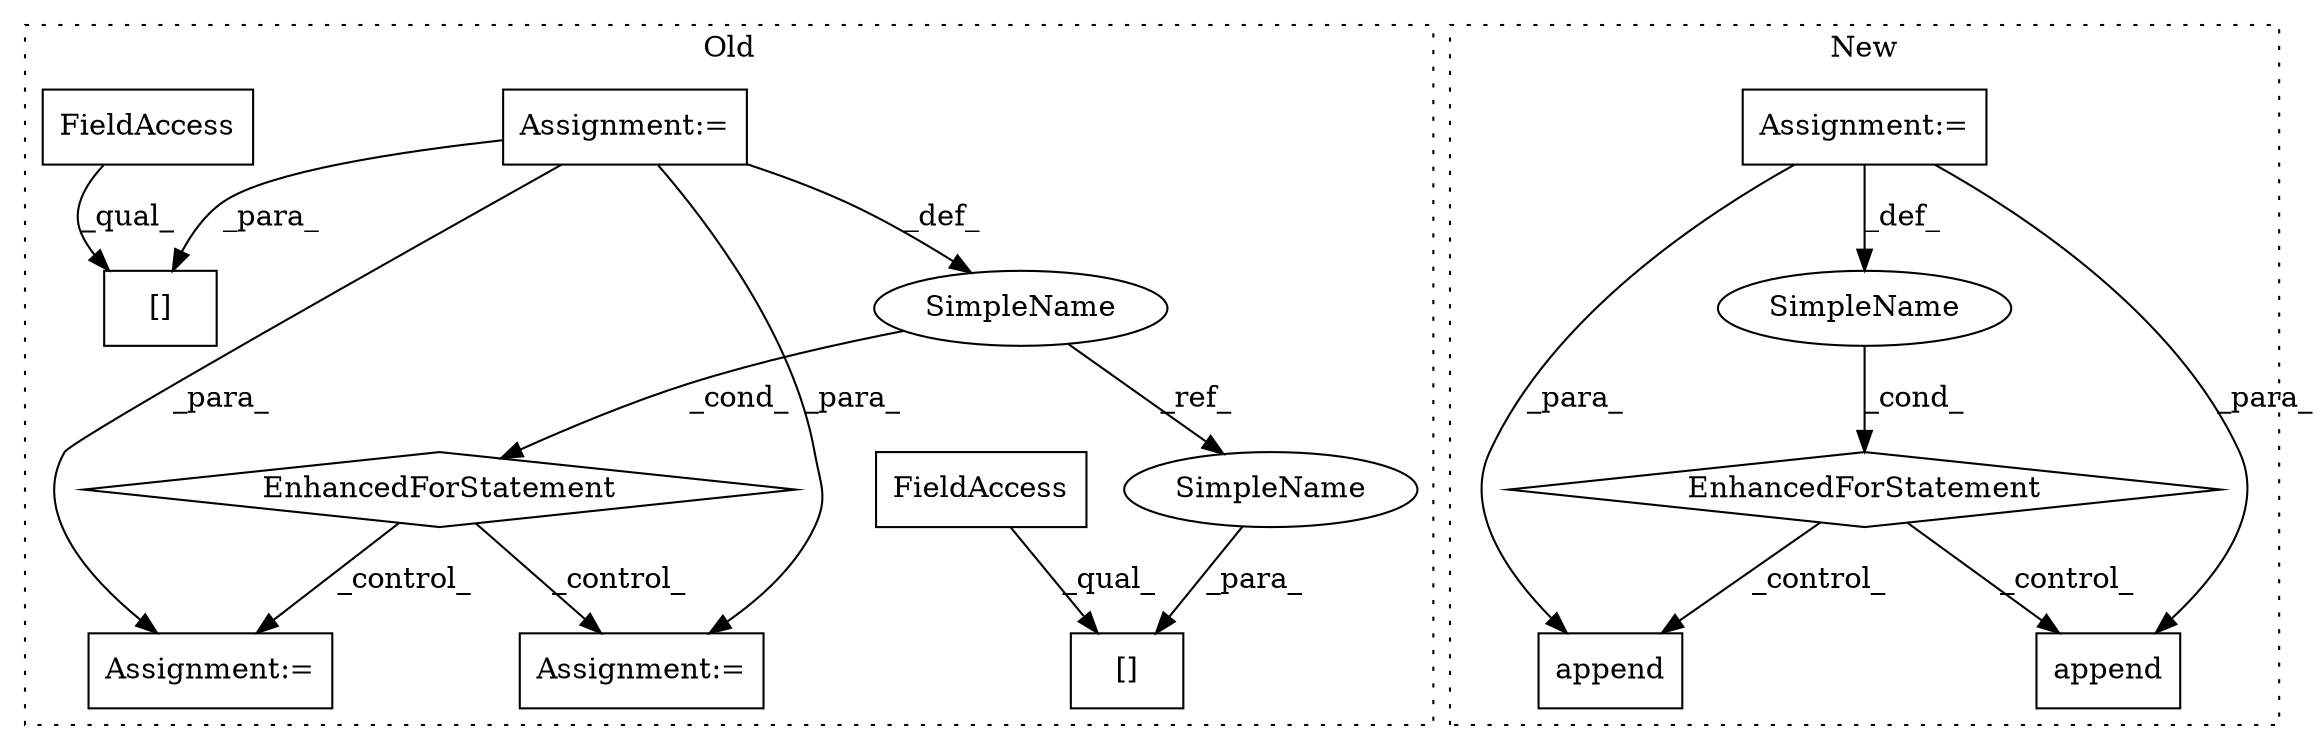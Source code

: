 digraph G {
subgraph cluster0 {
1 [label="EnhancedForStatement" a="70" s="1721,1811" l="53,2" shape="diamond"];
3 [label="Assignment:=" a="7" s="1721,1811" l="53,2" shape="box"];
7 [label="[]" a="2" s="1964,1989" l="12,1" shape="box"];
8 [label="Assignment:=" a="7" s="2084" l="1" shape="box"];
9 [label="SimpleName" a="42" s="1778" l="5" shape="ellipse"];
11 [label="[]" a="2" s="1902,1921" l="14,1" shape="box"];
12 [label="Assignment:=" a="7" s="2015" l="1" shape="box"];
13 [label="FieldAccess" a="22" s="1902" l="13" shape="box"];
14 [label="FieldAccess" a="22" s="1964" l="11" shape="box"];
15 [label="SimpleName" a="42" s="1916" l="5" shape="ellipse"];
label = "Old";
style="dotted";
}
subgraph cluster1 {
2 [label="append" a="32" s="2088,2157" l="7,1" shape="box"];
4 [label="EnhancedForStatement" a="70" s="1790,1921" l="72,2" shape="diamond"];
5 [label="Assignment:=" a="7" s="1687" l="1" shape="box"];
6 [label="SimpleName" a="42" s="1866" l="14" shape="ellipse"];
10 [label="append" a="32" s="1982,2048" l="7,1" shape="box"];
label = "New";
style="dotted";
}
1 -> 12 [label="_control_"];
1 -> 8 [label="_control_"];
3 -> 9 [label="_def_"];
3 -> 7 [label="_para_"];
3 -> 8 [label="_para_"];
3 -> 12 [label="_para_"];
4 -> 2 [label="_control_"];
4 -> 10 [label="_control_"];
5 -> 10 [label="_para_"];
5 -> 6 [label="_def_"];
5 -> 2 [label="_para_"];
6 -> 4 [label="_cond_"];
9 -> 15 [label="_ref_"];
9 -> 1 [label="_cond_"];
13 -> 11 [label="_qual_"];
14 -> 7 [label="_qual_"];
15 -> 11 [label="_para_"];
}